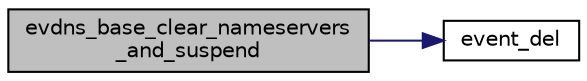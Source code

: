 digraph "evdns_base_clear_nameservers_and_suspend"
{
 // LATEX_PDF_SIZE
  edge [fontname="Helvetica",fontsize="10",labelfontname="Helvetica",labelfontsize="10"];
  node [fontname="Helvetica",fontsize="10",shape=record];
  rankdir="LR";
  Node4 [label="evdns_base_clear_nameservers\l_and_suspend",height=0.2,width=0.4,color="black", fillcolor="grey75", style="filled", fontcolor="black",tooltip=" "];
  Node4 -> Node5 [color="midnightblue",fontsize="10",style="solid",fontname="Helvetica"];
  Node5 [label="event_del",height=0.2,width=0.4,color="black", fillcolor="white", style="filled",URL="$event2_2event_8h.html#a8d6f0f479b2b2b5c13854b7efae7b243",tooltip=" "];
}
